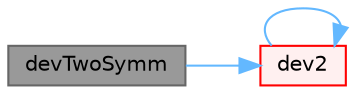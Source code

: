 digraph "devTwoSymm"
{
 // LATEX_PDF_SIZE
  bgcolor="transparent";
  edge [fontname=Helvetica,fontsize=10,labelfontname=Helvetica,labelfontsize=10];
  node [fontname=Helvetica,fontsize=10,shape=box,height=0.2,width=0.4];
  rankdir="LR";
  Node1 [id="Node000001",label="devTwoSymm",height=0.2,width=0.4,color="gray40", fillcolor="grey60", style="filled", fontcolor="black",tooltip=" "];
  Node1 -> Node2 [id="edge1_Node000001_Node000002",color="steelblue1",style="solid",tooltip=" "];
  Node2 [id="Node000002",label="dev2",height=0.2,width=0.4,color="red", fillcolor="#FFF0F0", style="filled",URL="$namespaceFoam.html#a01b360e0d7ad7b43a8037fc09929e96f",tooltip=" "];
  Node2 -> Node2 [id="edge2_Node000002_Node000002",color="steelblue1",style="solid",tooltip=" "];
}
